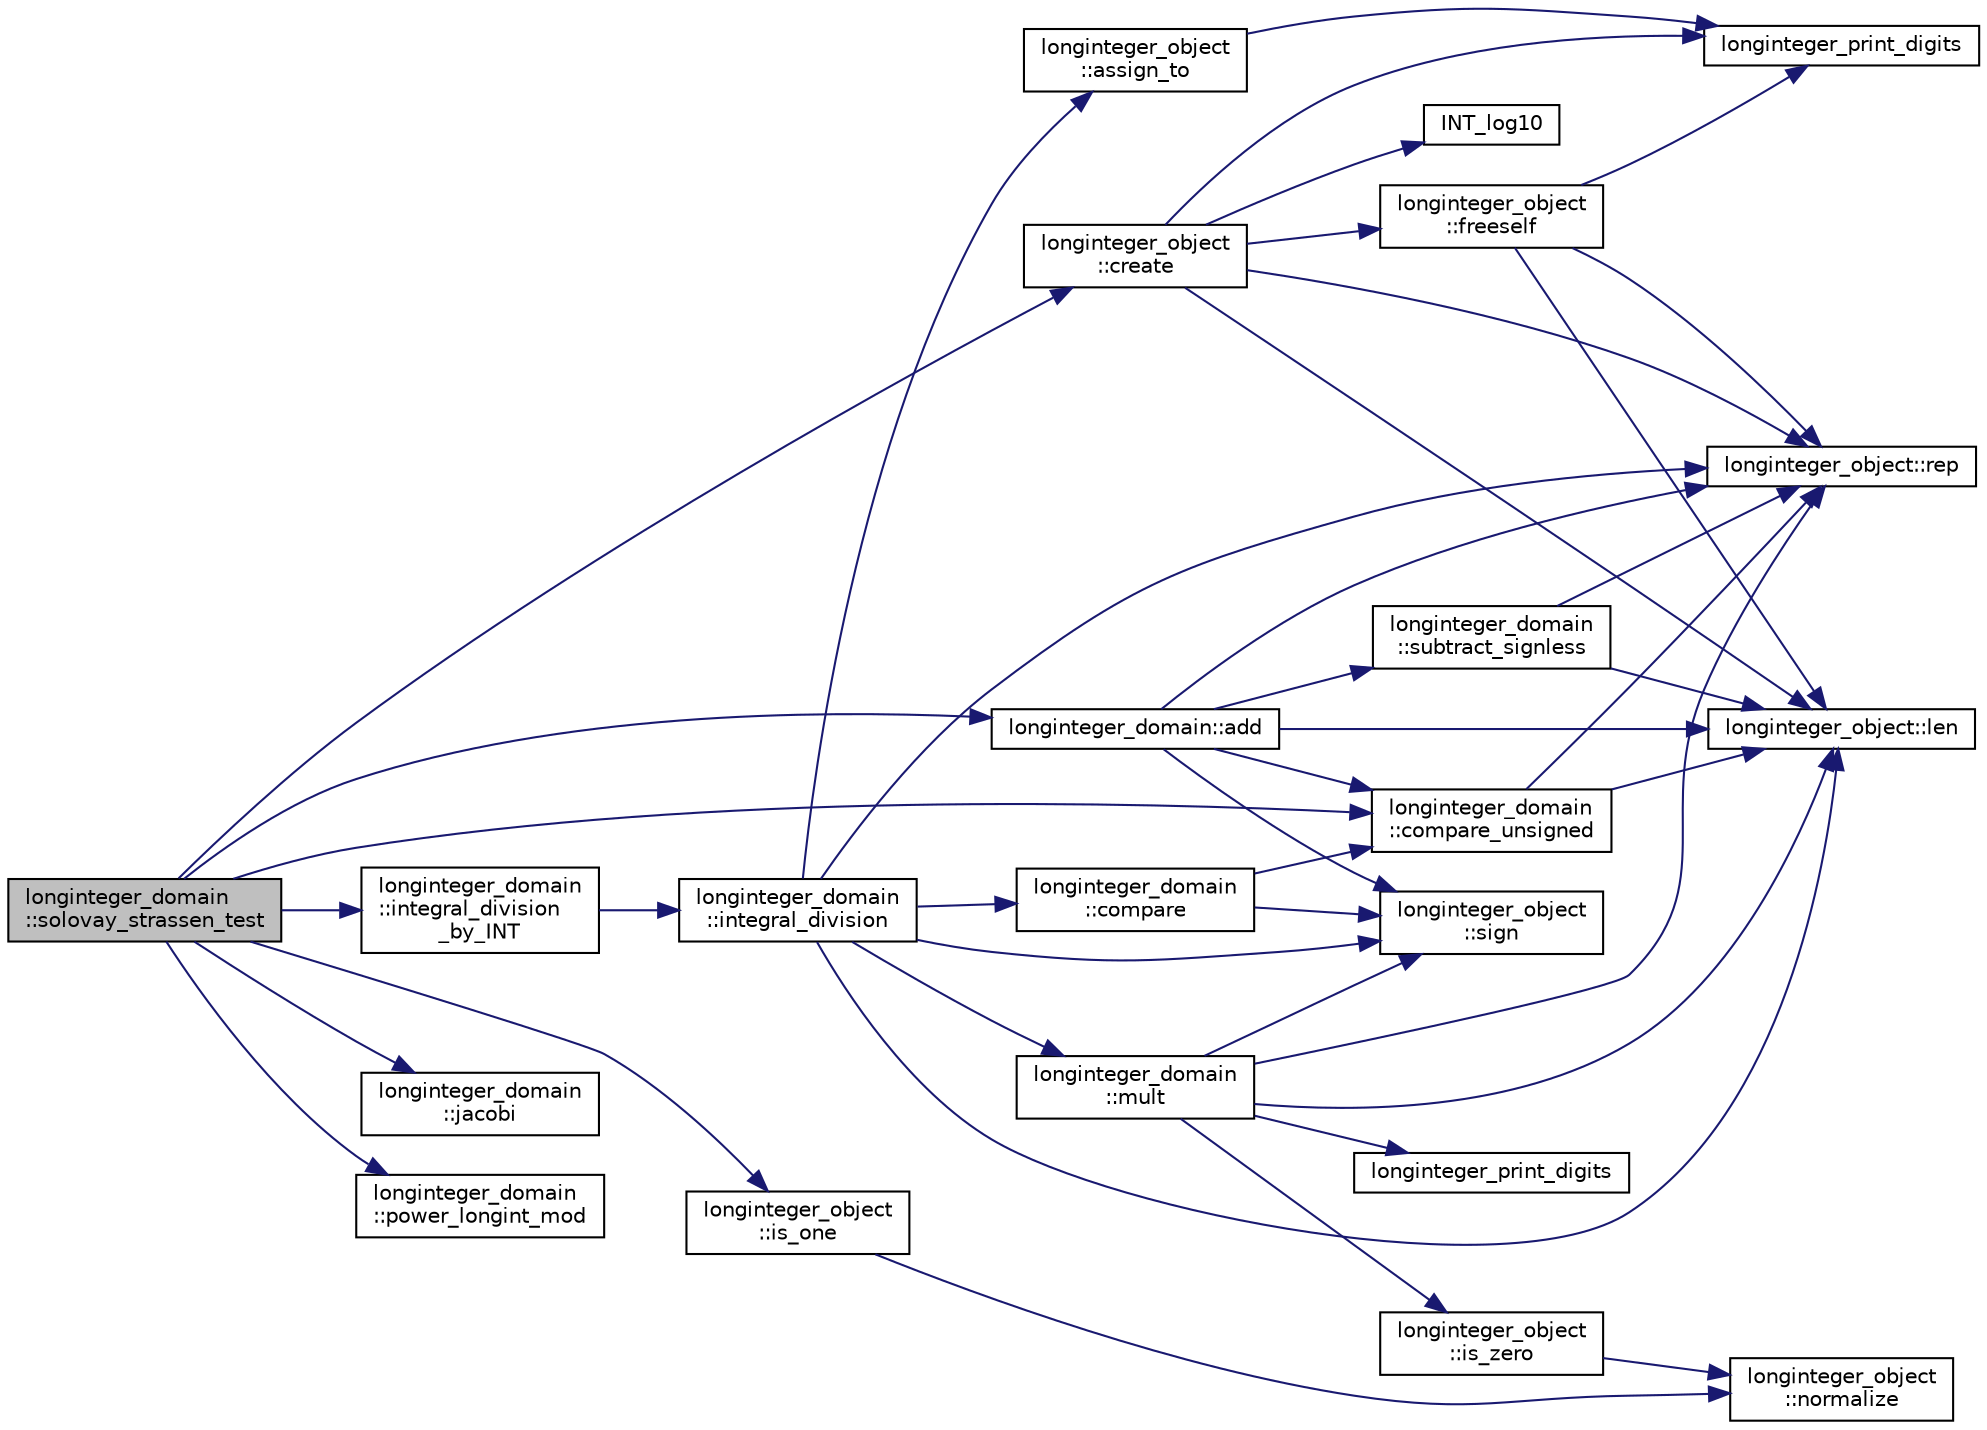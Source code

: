 digraph "longinteger_domain::solovay_strassen_test"
{
  edge [fontname="Helvetica",fontsize="10",labelfontname="Helvetica",labelfontsize="10"];
  node [fontname="Helvetica",fontsize="10",shape=record];
  rankdir="LR";
  Node804 [label="longinteger_domain\l::solovay_strassen_test",height=0.2,width=0.4,color="black", fillcolor="grey75", style="filled", fontcolor="black"];
  Node804 -> Node805 [color="midnightblue",fontsize="10",style="solid",fontname="Helvetica"];
  Node805 [label="longinteger_object\l::create",height=0.2,width=0.4,color="black", fillcolor="white", style="filled",URL="$dd/d7e/classlonginteger__object.html#a95d2eebc60849c3963a49298b1f498c2"];
  Node805 -> Node806 [color="midnightblue",fontsize="10",style="solid",fontname="Helvetica"];
  Node806 [label="longinteger_object\l::freeself",height=0.2,width=0.4,color="black", fillcolor="white", style="filled",URL="$dd/d7e/classlonginteger__object.html#a06450f8c4795d81da6d680830ef958a1"];
  Node806 -> Node807 [color="midnightblue",fontsize="10",style="solid",fontname="Helvetica"];
  Node807 [label="longinteger_print_digits",height=0.2,width=0.4,color="black", fillcolor="white", style="filled",URL="$de/dc5/algebra__and__number__theory_8h.html#ac2bac7b12f5b6440b8dad275cd7a157d"];
  Node806 -> Node808 [color="midnightblue",fontsize="10",style="solid",fontname="Helvetica"];
  Node808 [label="longinteger_object::rep",height=0.2,width=0.4,color="black", fillcolor="white", style="filled",URL="$dd/d7e/classlonginteger__object.html#a3ecaf12738cc721d281c416503f241e2"];
  Node806 -> Node809 [color="midnightblue",fontsize="10",style="solid",fontname="Helvetica"];
  Node809 [label="longinteger_object::len",height=0.2,width=0.4,color="black", fillcolor="white", style="filled",URL="$dd/d7e/classlonginteger__object.html#a0bfeae35be8a6fd44ed7f76413596ab1"];
  Node805 -> Node810 [color="midnightblue",fontsize="10",style="solid",fontname="Helvetica"];
  Node810 [label="INT_log10",height=0.2,width=0.4,color="black", fillcolor="white", style="filled",URL="$de/dc5/algebra__and__number__theory_8h.html#a98bc0a6c562370a355165d2538dac250"];
  Node805 -> Node807 [color="midnightblue",fontsize="10",style="solid",fontname="Helvetica"];
  Node805 -> Node808 [color="midnightblue",fontsize="10",style="solid",fontname="Helvetica"];
  Node805 -> Node809 [color="midnightblue",fontsize="10",style="solid",fontname="Helvetica"];
  Node804 -> Node811 [color="midnightblue",fontsize="10",style="solid",fontname="Helvetica"];
  Node811 [label="longinteger_domain::add",height=0.2,width=0.4,color="black", fillcolor="white", style="filled",URL="$d2/d7a/classlonginteger__domain.html#a2b9c10fbac79f7bbbbd65c7265cdc533"];
  Node811 -> Node809 [color="midnightblue",fontsize="10",style="solid",fontname="Helvetica"];
  Node811 -> Node812 [color="midnightblue",fontsize="10",style="solid",fontname="Helvetica"];
  Node812 [label="longinteger_object\l::sign",height=0.2,width=0.4,color="black", fillcolor="white", style="filled",URL="$dd/d7e/classlonginteger__object.html#ab69549d0bd669e44d776f14ab1a0a344"];
  Node811 -> Node813 [color="midnightblue",fontsize="10",style="solid",fontname="Helvetica"];
  Node813 [label="longinteger_domain\l::compare_unsigned",height=0.2,width=0.4,color="black", fillcolor="white", style="filled",URL="$d2/d7a/classlonginteger__domain.html#ad4328779ebda00cbf85f5bddcc1a125f"];
  Node813 -> Node809 [color="midnightblue",fontsize="10",style="solid",fontname="Helvetica"];
  Node813 -> Node808 [color="midnightblue",fontsize="10",style="solid",fontname="Helvetica"];
  Node811 -> Node814 [color="midnightblue",fontsize="10",style="solid",fontname="Helvetica"];
  Node814 [label="longinteger_domain\l::subtract_signless",height=0.2,width=0.4,color="black", fillcolor="white", style="filled",URL="$d2/d7a/classlonginteger__domain.html#ae3c122c0ba79ac3bf90bf8dbdd245826"];
  Node814 -> Node809 [color="midnightblue",fontsize="10",style="solid",fontname="Helvetica"];
  Node814 -> Node808 [color="midnightblue",fontsize="10",style="solid",fontname="Helvetica"];
  Node811 -> Node808 [color="midnightblue",fontsize="10",style="solid",fontname="Helvetica"];
  Node804 -> Node815 [color="midnightblue",fontsize="10",style="solid",fontname="Helvetica"];
  Node815 [label="longinteger_domain\l::jacobi",height=0.2,width=0.4,color="black", fillcolor="white", style="filled",URL="$d2/d7a/classlonginteger__domain.html#adde68f272ee11024aae54ca1351989a6"];
  Node804 -> Node816 [color="midnightblue",fontsize="10",style="solid",fontname="Helvetica"];
  Node816 [label="longinteger_domain\l::integral_division\l_by_INT",height=0.2,width=0.4,color="black", fillcolor="white", style="filled",URL="$d2/d7a/classlonginteger__domain.html#a5184e0be0edaa5f5de9f332b033d66d1"];
  Node816 -> Node817 [color="midnightblue",fontsize="10",style="solid",fontname="Helvetica"];
  Node817 [label="longinteger_domain\l::integral_division",height=0.2,width=0.4,color="black", fillcolor="white", style="filled",URL="$d2/d7a/classlonginteger__domain.html#a1ecbac0518646945d9633a86844846aa"];
  Node817 -> Node812 [color="midnightblue",fontsize="10",style="solid",fontname="Helvetica"];
  Node817 -> Node818 [color="midnightblue",fontsize="10",style="solid",fontname="Helvetica"];
  Node818 [label="longinteger_domain\l::compare",height=0.2,width=0.4,color="black", fillcolor="white", style="filled",URL="$d2/d7a/classlonginteger__domain.html#a6780a80b91bf044dde737578b2e19a02"];
  Node818 -> Node812 [color="midnightblue",fontsize="10",style="solid",fontname="Helvetica"];
  Node818 -> Node813 [color="midnightblue",fontsize="10",style="solid",fontname="Helvetica"];
  Node817 -> Node819 [color="midnightblue",fontsize="10",style="solid",fontname="Helvetica"];
  Node819 [label="longinteger_object\l::assign_to",height=0.2,width=0.4,color="black", fillcolor="white", style="filled",URL="$dd/d7e/classlonginteger__object.html#a891b9d0947bfce181245ab5cffe9482a"];
  Node819 -> Node807 [color="midnightblue",fontsize="10",style="solid",fontname="Helvetica"];
  Node817 -> Node820 [color="midnightblue",fontsize="10",style="solid",fontname="Helvetica"];
  Node820 [label="longinteger_domain\l::mult",height=0.2,width=0.4,color="black", fillcolor="white", style="filled",URL="$d2/d7a/classlonginteger__domain.html#add02b012364cf88ba81d81930b284c35"];
  Node820 -> Node821 [color="midnightblue",fontsize="10",style="solid",fontname="Helvetica"];
  Node821 [label="longinteger_object\l::is_zero",height=0.2,width=0.4,color="black", fillcolor="white", style="filled",URL="$dd/d7e/classlonginteger__object.html#a0946732d08e5180a00480f4c40667101"];
  Node821 -> Node822 [color="midnightblue",fontsize="10",style="solid",fontname="Helvetica"];
  Node822 [label="longinteger_object\l::normalize",height=0.2,width=0.4,color="black", fillcolor="white", style="filled",URL="$dd/d7e/classlonginteger__object.html#ae27040d862a5624e98fc9582daa889ee"];
  Node820 -> Node812 [color="midnightblue",fontsize="10",style="solid",fontname="Helvetica"];
  Node820 -> Node809 [color="midnightblue",fontsize="10",style="solid",fontname="Helvetica"];
  Node820 -> Node823 [color="midnightblue",fontsize="10",style="solid",fontname="Helvetica"];
  Node823 [label="longinteger_print_digits",height=0.2,width=0.4,color="black", fillcolor="white", style="filled",URL="$d6/d94/longinteger__domain_8_c.html#ac2bac7b12f5b6440b8dad275cd7a157d"];
  Node820 -> Node808 [color="midnightblue",fontsize="10",style="solid",fontname="Helvetica"];
  Node817 -> Node809 [color="midnightblue",fontsize="10",style="solid",fontname="Helvetica"];
  Node817 -> Node808 [color="midnightblue",fontsize="10",style="solid",fontname="Helvetica"];
  Node804 -> Node824 [color="midnightblue",fontsize="10",style="solid",fontname="Helvetica"];
  Node824 [label="longinteger_domain\l::power_longint_mod",height=0.2,width=0.4,color="black", fillcolor="white", style="filled",URL="$d2/d7a/classlonginteger__domain.html#a3ff8c89ead7fa5287d2a7ba1cfea2c1f"];
  Node804 -> Node825 [color="midnightblue",fontsize="10",style="solid",fontname="Helvetica"];
  Node825 [label="longinteger_object\l::is_one",height=0.2,width=0.4,color="black", fillcolor="white", style="filled",URL="$dd/d7e/classlonginteger__object.html#adeab597c8bb66f36eb085f046d1df656"];
  Node825 -> Node822 [color="midnightblue",fontsize="10",style="solid",fontname="Helvetica"];
  Node804 -> Node813 [color="midnightblue",fontsize="10",style="solid",fontname="Helvetica"];
}
